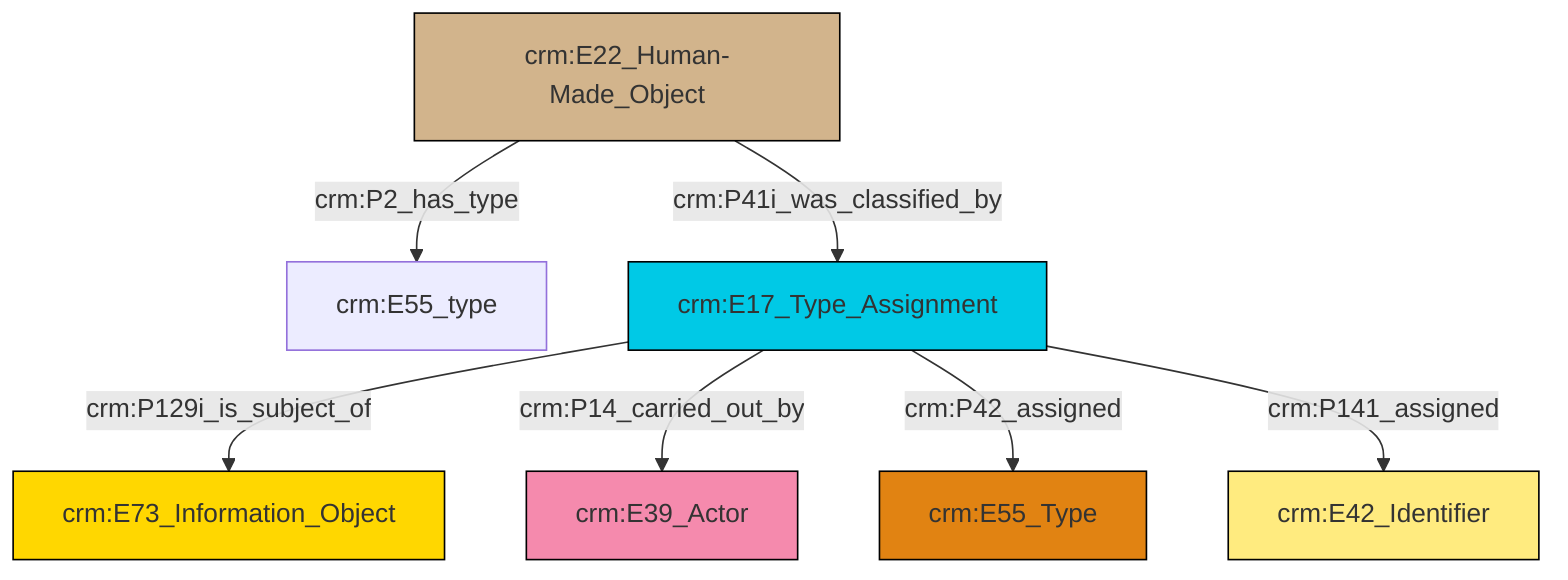 graph TD
classDef Literal fill:#f2f2f2,stroke:#000000;
classDef CRM_Entity fill:#FFFFFF,stroke:#000000;
classDef Temporal_Entity fill:#00C9E6, stroke:#000000;
classDef Type fill:#E18312, stroke:#000000;
classDef Time-Span fill:#2C9C91, stroke:#000000;
classDef Appellation fill:#FFEB7F, stroke:#000000;
classDef Place fill:#008836, stroke:#000000;
classDef Persistent_Item fill:#B266B2, stroke:#000000;
classDef Conceptual_Object fill:#FFD700, stroke:#000000;
classDef Physical_Thing fill:#D2B48C, stroke:#000000;
classDef Actor fill:#f58aad, stroke:#000000;
classDef PC_Classes fill:#4ce600, stroke:#000000;
classDef Multi fill:#cccccc,stroke:#000000;

8["crm:E22_Human-Made_Object"]:::Physical_Thing -->|crm:P41i_was_classified_by| 9["crm:E17_Type_Assignment"]:::Temporal_Entity
8["crm:E22_Human-Made_Object"]:::Physical_Thing -->|crm:P2_has_type| 2["crm:E55_type"]:::Default
9["crm:E17_Type_Assignment"]:::Temporal_Entity -->|crm:P129i_is_subject_of| 10["crm:E73_Information_Object"]:::Conceptual_Object
9["crm:E17_Type_Assignment"]:::Temporal_Entity -->|crm:P14_carried_out_by| 0["crm:E39_Actor"]:::Actor
9["crm:E17_Type_Assignment"]:::Temporal_Entity -->|crm:P42_assigned| 4["crm:E55_Type"]:::Type
9["crm:E17_Type_Assignment"]:::Temporal_Entity -->|crm:P141_assigned| 6["crm:E42_Identifier"]:::Appellation